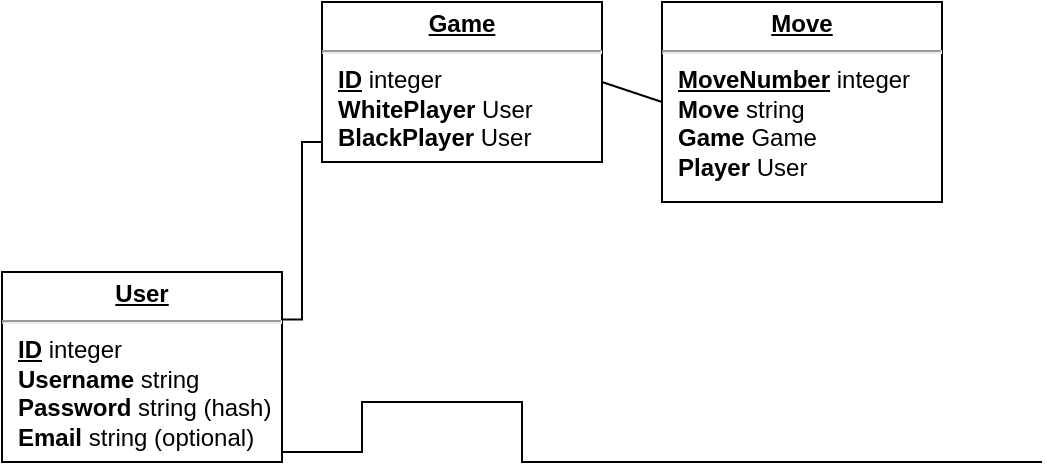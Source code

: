 <mxfile version="18.0.7" type="github">
  <diagram name="Page-1" id="a7904f86-f2b4-8e86-fa97-74104820619b">
    <mxGraphModel dx="1422" dy="762" grid="1" gridSize="10" guides="1" tooltips="1" connect="1" arrows="1" fold="1" page="1" pageScale="1" pageWidth="1169" pageHeight="827" background="none" math="0" shadow="0">
      <root>
        <mxCell id="0" />
        <mxCell id="1" parent="0" />
        <mxCell id="24794b860abc3c2d-41" style="edgeStyle=orthogonalEdgeStyle;rounded=0;html=1;exitX=1;exitY=0.25;labelBackgroundColor=none;endArrow=none;endFill=0;endSize=8;fontFamily=Verdana;fontSize=12;align=left;entryX=0;entryY=0.25;entryDx=0;entryDy=0;" parent="1" source="24794b860abc3c2d-17" target="Ispx6QSRuSXwKcMfp7rH-1" edge="1">
          <mxGeometry relative="1" as="geometry">
            <mxPoint x="420" y="160" as="targetPoint" />
            <Array as="points">
              <mxPoint x="370" y="229" />
              <mxPoint x="370" y="140" />
              <mxPoint x="380" y="140" />
            </Array>
          </mxGeometry>
        </mxCell>
        <mxCell id="24794b860abc3c2d-17" value="&lt;p style=&quot;margin: 0px ; margin-top: 4px ; text-align: center ; text-decoration: underline&quot;&gt;&lt;b&gt;User&lt;/b&gt;&lt;/p&gt;&lt;hr&gt;&lt;p style=&quot;margin: 0px ; margin-left: 8px&quot;&gt;&lt;b&gt;&lt;u&gt;ID&lt;/u&gt;&lt;/b&gt;&amp;nbsp;integer&lt;/p&gt;&lt;p style=&quot;margin: 0px ; margin-left: 8px&quot;&gt;&lt;b&gt;Username&lt;/b&gt;&lt;b style=&quot;font-style: italic;&quot;&gt;&amp;nbsp;&lt;/b&gt;string&lt;/p&gt;&lt;p style=&quot;margin: 0px ; margin-left: 8px&quot;&gt;&lt;b&gt;Password &lt;/b&gt;string (hash)&lt;/p&gt;&lt;p style=&quot;margin: 0px ; margin-left: 8px&quot;&gt;&lt;b&gt;Email &lt;/b&gt;string (optional)&lt;/p&gt;" style="verticalAlign=top;align=left;overflow=fill;fontSize=12;fontFamily=Helvetica;html=1;rounded=0;shadow=0;comic=0;labelBackgroundColor=none;strokeWidth=1" parent="1" vertex="1">
          <mxGeometry x="220" y="205" width="140" height="95" as="geometry" />
        </mxCell>
        <mxCell id="24794b860abc3c2d-42" style="edgeStyle=orthogonalEdgeStyle;rounded=0;html=1;entryX=1;entryY=0.5;labelBackgroundColor=none;endArrow=none;endFill=0;endSize=8;fontFamily=Verdana;fontSize=12;align=left;" parent="1" target="24794b860abc3c2d-17" edge="1">
          <mxGeometry relative="1" as="geometry">
            <Array as="points">
              <mxPoint x="480" y="300" />
              <mxPoint x="480" y="270" />
              <mxPoint x="400" y="270" />
              <mxPoint x="400" y="295" />
            </Array>
            <mxPoint x="740" y="300" as="sourcePoint" />
          </mxGeometry>
        </mxCell>
        <mxCell id="Ispx6QSRuSXwKcMfp7rH-1" value="&lt;p style=&quot;margin: 0px ; margin-top: 4px ; text-align: center ; text-decoration: underline&quot;&gt;&lt;b&gt;Game&lt;/b&gt;&lt;/p&gt;&lt;hr&gt;&lt;p style=&quot;margin: 0px ; margin-left: 8px&quot;&gt;&lt;b&gt;&lt;u&gt;ID&lt;/u&gt;&lt;/b&gt;&amp;nbsp;integer&lt;/p&gt;&lt;p style=&quot;margin: 0px ; margin-left: 8px&quot;&gt;&lt;b&gt;WhitePlayer&amp;nbsp;&lt;/b&gt;User&lt;/p&gt;&lt;p style=&quot;margin: 0px ; margin-left: 8px&quot;&gt;&lt;b&gt;BlackPlayer &lt;/b&gt;User&lt;/p&gt;" style="verticalAlign=top;align=left;overflow=fill;fontSize=12;fontFamily=Helvetica;html=1;rounded=0;shadow=0;comic=0;labelBackgroundColor=none;strokeWidth=1" vertex="1" parent="1">
          <mxGeometry x="380" y="70" width="140" height="80" as="geometry" />
        </mxCell>
        <mxCell id="Ispx6QSRuSXwKcMfp7rH-2" value="&lt;p style=&quot;margin: 0px ; margin-top: 4px ; text-align: center ; text-decoration: underline&quot;&gt;&lt;b&gt;Move&lt;/b&gt;&lt;/p&gt;&lt;hr&gt;&lt;p style=&quot;margin: 0px ; margin-left: 8px&quot;&gt;&lt;b&gt;&lt;u&gt;MoveNumber&lt;/u&gt;&lt;/b&gt; integer&lt;/p&gt;&lt;p style=&quot;margin: 0px ; margin-left: 8px&quot;&gt;&lt;b&gt;Move &lt;/b&gt;string&lt;/p&gt;&lt;p style=&quot;margin: 0px ; margin-left: 8px&quot;&gt;&lt;b&gt;Game &lt;/b&gt;Game&lt;/p&gt;&lt;p style=&quot;margin: 0px ; margin-left: 8px&quot;&gt;&lt;b&gt;Player&amp;nbsp;&lt;/b&gt;User&lt;/p&gt;" style="verticalAlign=top;align=left;overflow=fill;fontSize=12;fontFamily=Helvetica;html=1;rounded=0;shadow=0;comic=0;labelBackgroundColor=none;strokeWidth=1" vertex="1" parent="1">
          <mxGeometry x="550" y="70" width="140" height="100" as="geometry" />
        </mxCell>
        <mxCell id="Ispx6QSRuSXwKcMfp7rH-5" value="" style="endArrow=none;html=1;rounded=0;exitX=1;exitY=0.5;exitDx=0;exitDy=0;entryX=0;entryY=0.5;entryDx=0;entryDy=0;" edge="1" parent="1" source="Ispx6QSRuSXwKcMfp7rH-1" target="Ispx6QSRuSXwKcMfp7rH-2">
          <mxGeometry width="50" height="50" relative="1" as="geometry">
            <mxPoint x="525" y="135" as="sourcePoint" />
            <mxPoint x="575" y="85" as="targetPoint" />
          </mxGeometry>
        </mxCell>
      </root>
    </mxGraphModel>
  </diagram>
</mxfile>
